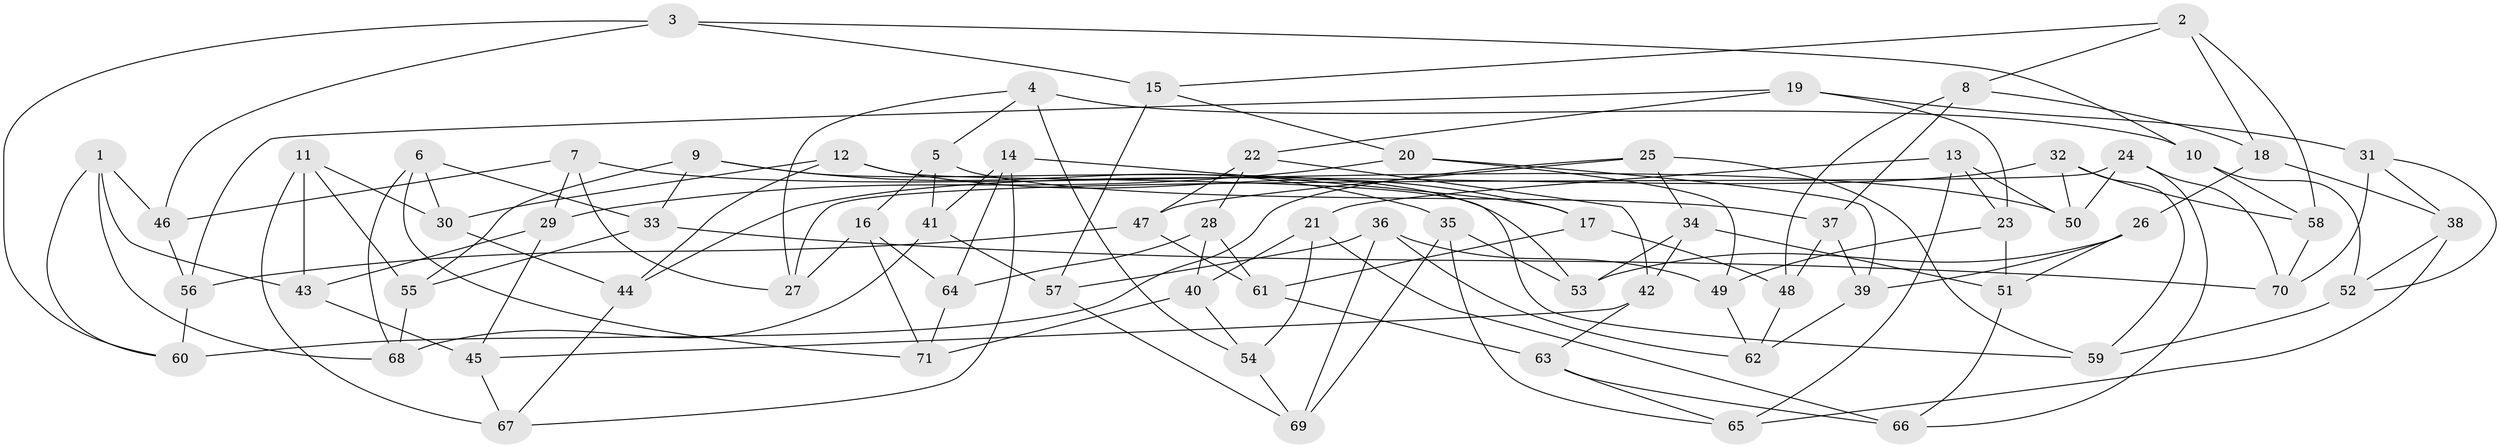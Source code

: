 // coarse degree distribution, {4: 0.34285714285714286, 5: 0.22857142857142856, 8: 0.05714285714285714, 6: 0.17142857142857143, 7: 0.05714285714285714, 3: 0.08571428571428572, 9: 0.02857142857142857, 10: 0.02857142857142857}
// Generated by graph-tools (version 1.1) at 2025/20/03/04/25 18:20:47]
// undirected, 71 vertices, 142 edges
graph export_dot {
graph [start="1"]
  node [color=gray90,style=filled];
  1;
  2;
  3;
  4;
  5;
  6;
  7;
  8;
  9;
  10;
  11;
  12;
  13;
  14;
  15;
  16;
  17;
  18;
  19;
  20;
  21;
  22;
  23;
  24;
  25;
  26;
  27;
  28;
  29;
  30;
  31;
  32;
  33;
  34;
  35;
  36;
  37;
  38;
  39;
  40;
  41;
  42;
  43;
  44;
  45;
  46;
  47;
  48;
  49;
  50;
  51;
  52;
  53;
  54;
  55;
  56;
  57;
  58;
  59;
  60;
  61;
  62;
  63;
  64;
  65;
  66;
  67;
  68;
  69;
  70;
  71;
  1 -- 43;
  1 -- 60;
  1 -- 46;
  1 -- 68;
  2 -- 58;
  2 -- 18;
  2 -- 15;
  2 -- 8;
  3 -- 46;
  3 -- 60;
  3 -- 15;
  3 -- 10;
  4 -- 5;
  4 -- 27;
  4 -- 10;
  4 -- 54;
  5 -- 37;
  5 -- 41;
  5 -- 16;
  6 -- 30;
  6 -- 68;
  6 -- 33;
  6 -- 71;
  7 -- 50;
  7 -- 29;
  7 -- 46;
  7 -- 27;
  8 -- 37;
  8 -- 48;
  8 -- 18;
  9 -- 55;
  9 -- 53;
  9 -- 35;
  9 -- 33;
  10 -- 52;
  10 -- 58;
  11 -- 55;
  11 -- 43;
  11 -- 67;
  11 -- 30;
  12 -- 30;
  12 -- 44;
  12 -- 59;
  12 -- 17;
  13 -- 50;
  13 -- 21;
  13 -- 23;
  13 -- 65;
  14 -- 41;
  14 -- 67;
  14 -- 17;
  14 -- 64;
  15 -- 20;
  15 -- 57;
  16 -- 64;
  16 -- 27;
  16 -- 71;
  17 -- 48;
  17 -- 61;
  18 -- 38;
  18 -- 26;
  19 -- 56;
  19 -- 22;
  19 -- 23;
  19 -- 31;
  20 -- 29;
  20 -- 39;
  20 -- 49;
  21 -- 66;
  21 -- 40;
  21 -- 54;
  22 -- 42;
  22 -- 47;
  22 -- 28;
  23 -- 51;
  23 -- 49;
  24 -- 27;
  24 -- 66;
  24 -- 50;
  24 -- 70;
  25 -- 59;
  25 -- 47;
  25 -- 34;
  25 -- 60;
  26 -- 53;
  26 -- 39;
  26 -- 51;
  28 -- 61;
  28 -- 64;
  28 -- 40;
  29 -- 45;
  29 -- 43;
  30 -- 44;
  31 -- 52;
  31 -- 70;
  31 -- 38;
  32 -- 50;
  32 -- 59;
  32 -- 44;
  32 -- 58;
  33 -- 70;
  33 -- 55;
  34 -- 42;
  34 -- 53;
  34 -- 51;
  35 -- 69;
  35 -- 53;
  35 -- 65;
  36 -- 69;
  36 -- 62;
  36 -- 49;
  36 -- 57;
  37 -- 39;
  37 -- 48;
  38 -- 52;
  38 -- 65;
  39 -- 62;
  40 -- 71;
  40 -- 54;
  41 -- 68;
  41 -- 57;
  42 -- 45;
  42 -- 63;
  43 -- 45;
  44 -- 67;
  45 -- 67;
  46 -- 56;
  47 -- 56;
  47 -- 61;
  48 -- 62;
  49 -- 62;
  51 -- 66;
  52 -- 59;
  54 -- 69;
  55 -- 68;
  56 -- 60;
  57 -- 69;
  58 -- 70;
  61 -- 63;
  63 -- 66;
  63 -- 65;
  64 -- 71;
}
